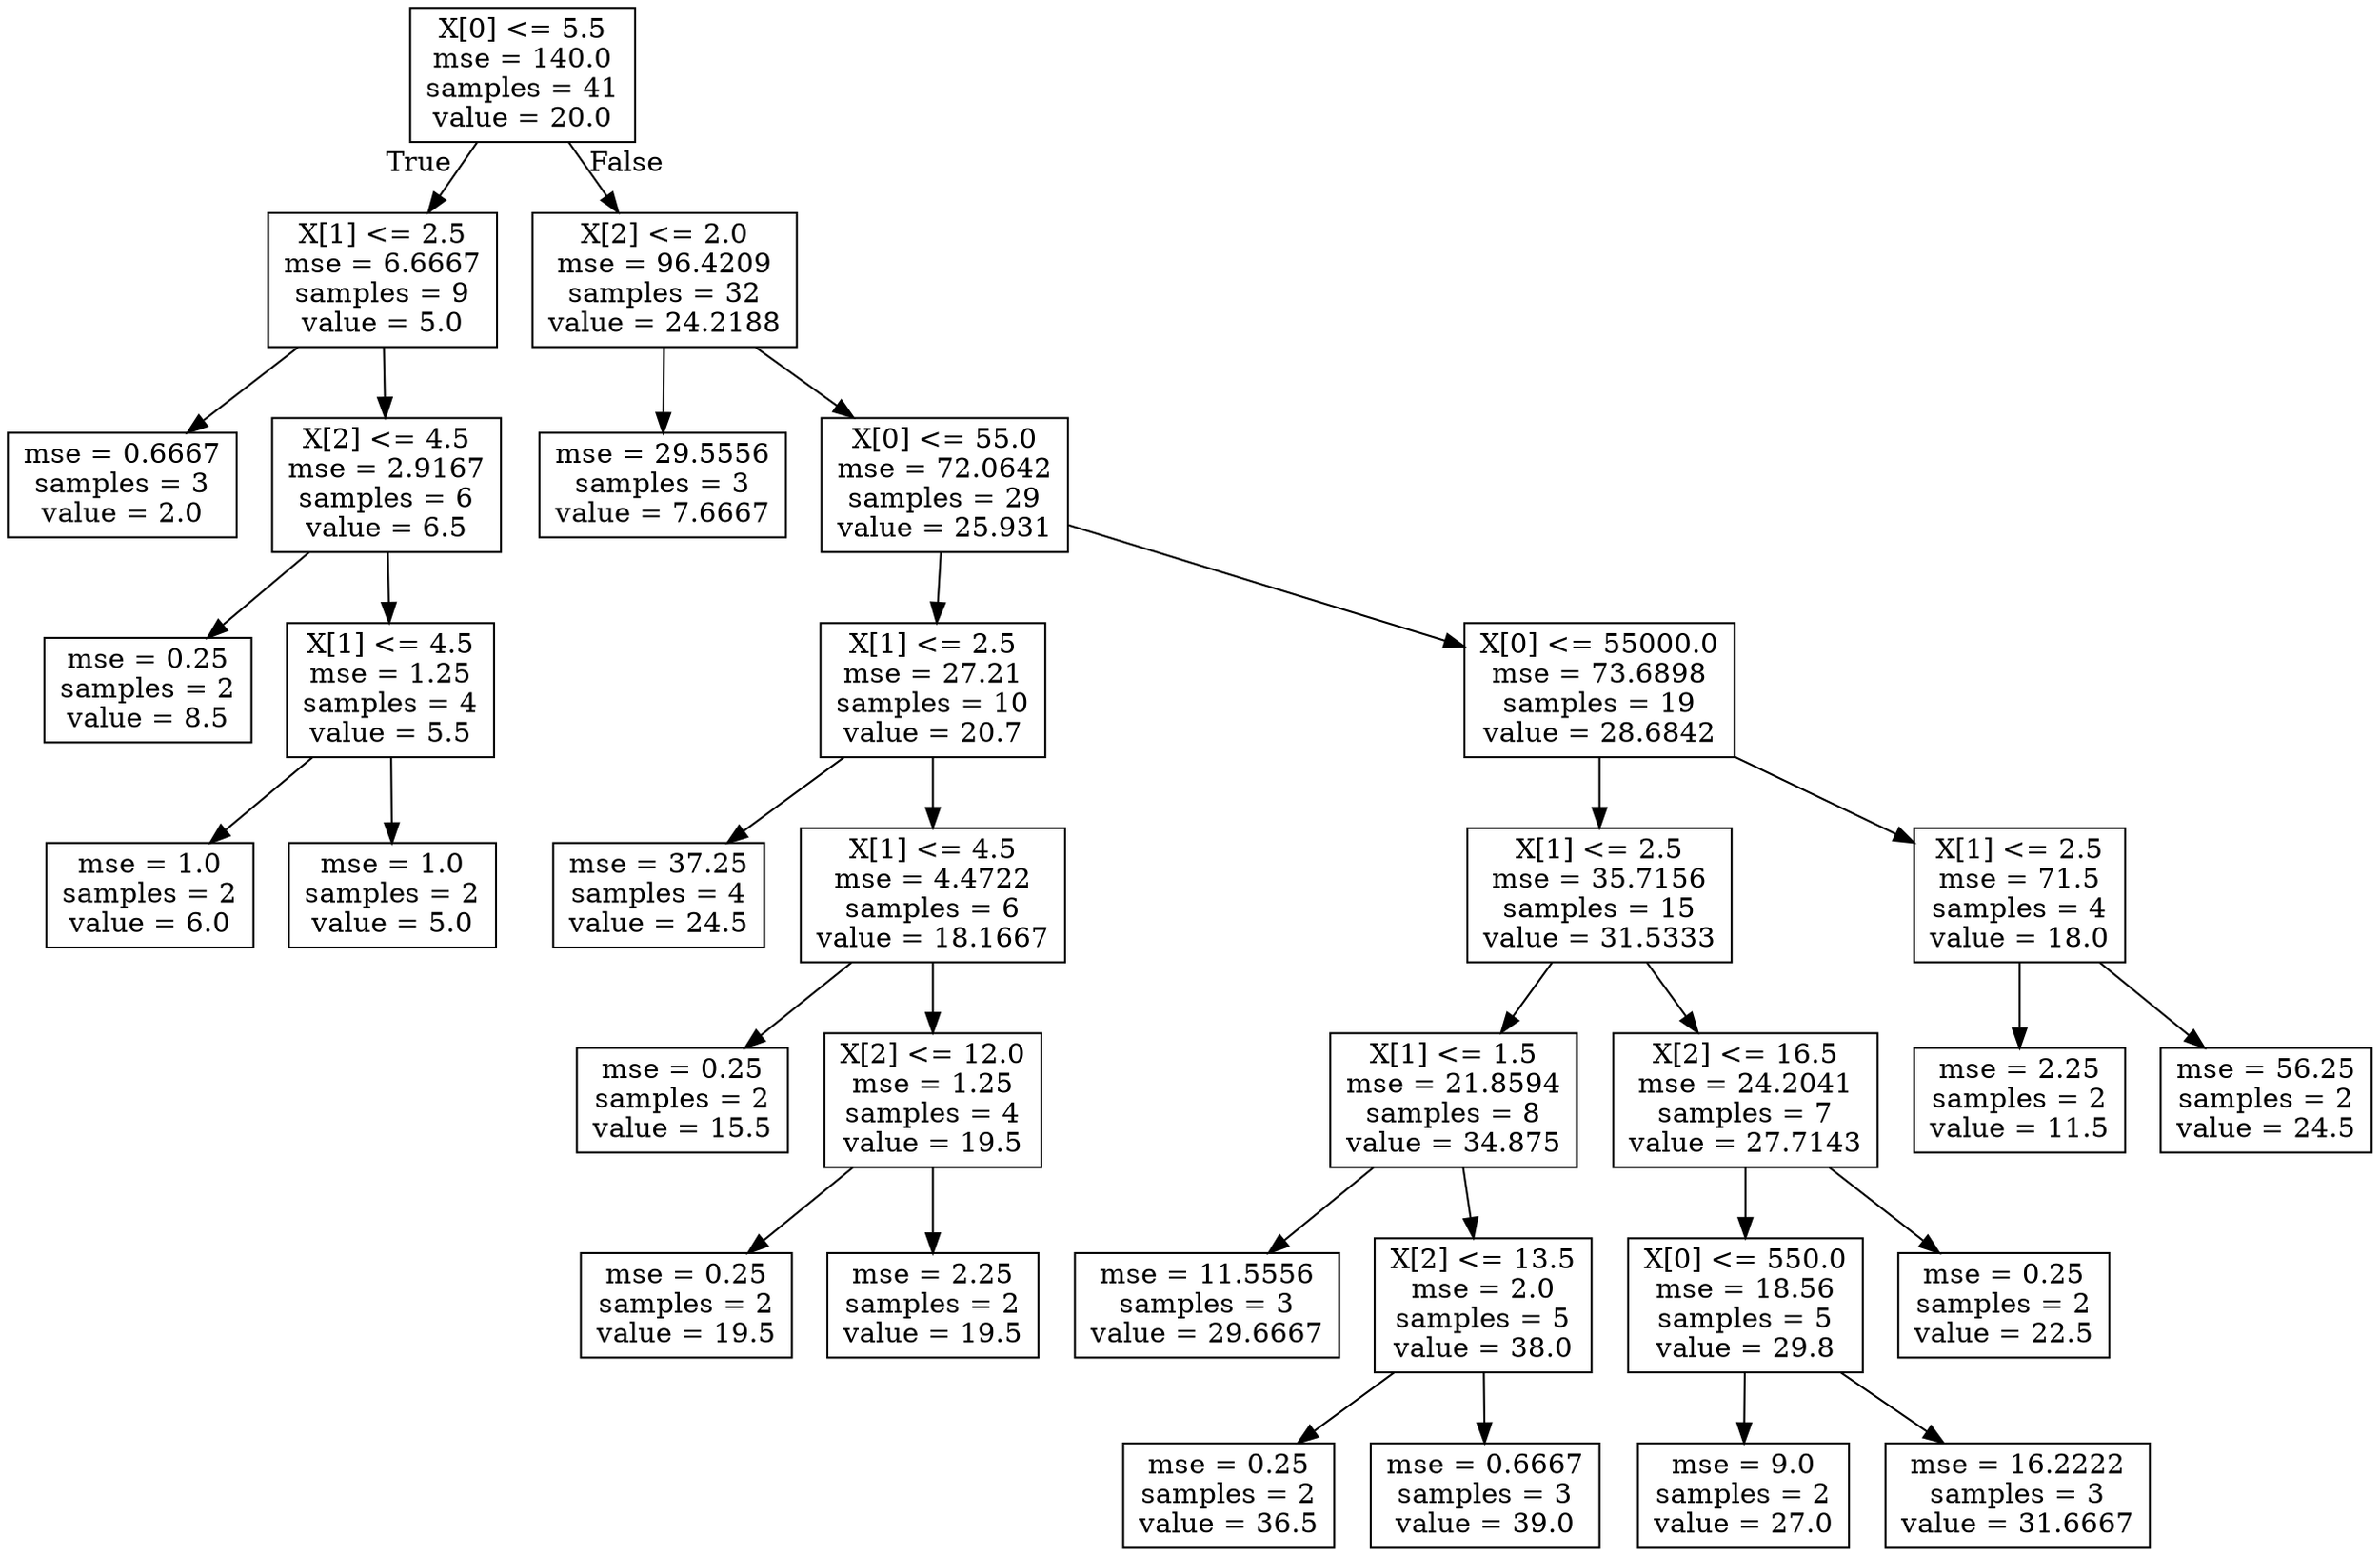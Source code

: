 digraph Tree {
node [shape=box] ;
0 [label="X[0] <= 5.5\nmse = 140.0\nsamples = 41\nvalue = 20.0"] ;
1 [label="X[1] <= 2.5\nmse = 6.6667\nsamples = 9\nvalue = 5.0"] ;
0 -> 1 [labeldistance=2.5, labelangle=45, headlabel="True"] ;
2 [label="mse = 0.6667\nsamples = 3\nvalue = 2.0"] ;
1 -> 2 ;
3 [label="X[2] <= 4.5\nmse = 2.9167\nsamples = 6\nvalue = 6.5"] ;
1 -> 3 ;
4 [label="mse = 0.25\nsamples = 2\nvalue = 8.5"] ;
3 -> 4 ;
5 [label="X[1] <= 4.5\nmse = 1.25\nsamples = 4\nvalue = 5.5"] ;
3 -> 5 ;
6 [label="mse = 1.0\nsamples = 2\nvalue = 6.0"] ;
5 -> 6 ;
7 [label="mse = 1.0\nsamples = 2\nvalue = 5.0"] ;
5 -> 7 ;
8 [label="X[2] <= 2.0\nmse = 96.4209\nsamples = 32\nvalue = 24.2188"] ;
0 -> 8 [labeldistance=2.5, labelangle=-45, headlabel="False"] ;
9 [label="mse = 29.5556\nsamples = 3\nvalue = 7.6667"] ;
8 -> 9 ;
10 [label="X[0] <= 55.0\nmse = 72.0642\nsamples = 29\nvalue = 25.931"] ;
8 -> 10 ;
11 [label="X[1] <= 2.5\nmse = 27.21\nsamples = 10\nvalue = 20.7"] ;
10 -> 11 ;
12 [label="mse = 37.25\nsamples = 4\nvalue = 24.5"] ;
11 -> 12 ;
13 [label="X[1] <= 4.5\nmse = 4.4722\nsamples = 6\nvalue = 18.1667"] ;
11 -> 13 ;
14 [label="mse = 0.25\nsamples = 2\nvalue = 15.5"] ;
13 -> 14 ;
15 [label="X[2] <= 12.0\nmse = 1.25\nsamples = 4\nvalue = 19.5"] ;
13 -> 15 ;
16 [label="mse = 0.25\nsamples = 2\nvalue = 19.5"] ;
15 -> 16 ;
17 [label="mse = 2.25\nsamples = 2\nvalue = 19.5"] ;
15 -> 17 ;
18 [label="X[0] <= 55000.0\nmse = 73.6898\nsamples = 19\nvalue = 28.6842"] ;
10 -> 18 ;
19 [label="X[1] <= 2.5\nmse = 35.7156\nsamples = 15\nvalue = 31.5333"] ;
18 -> 19 ;
20 [label="X[1] <= 1.5\nmse = 21.8594\nsamples = 8\nvalue = 34.875"] ;
19 -> 20 ;
21 [label="mse = 11.5556\nsamples = 3\nvalue = 29.6667"] ;
20 -> 21 ;
22 [label="X[2] <= 13.5\nmse = 2.0\nsamples = 5\nvalue = 38.0"] ;
20 -> 22 ;
23 [label="mse = 0.25\nsamples = 2\nvalue = 36.5"] ;
22 -> 23 ;
24 [label="mse = 0.6667\nsamples = 3\nvalue = 39.0"] ;
22 -> 24 ;
25 [label="X[2] <= 16.5\nmse = 24.2041\nsamples = 7\nvalue = 27.7143"] ;
19 -> 25 ;
26 [label="X[0] <= 550.0\nmse = 18.56\nsamples = 5\nvalue = 29.8"] ;
25 -> 26 ;
27 [label="mse = 9.0\nsamples = 2\nvalue = 27.0"] ;
26 -> 27 ;
28 [label="mse = 16.2222\nsamples = 3\nvalue = 31.6667"] ;
26 -> 28 ;
29 [label="mse = 0.25\nsamples = 2\nvalue = 22.5"] ;
25 -> 29 ;
30 [label="X[1] <= 2.5\nmse = 71.5\nsamples = 4\nvalue = 18.0"] ;
18 -> 30 ;
31 [label="mse = 2.25\nsamples = 2\nvalue = 11.5"] ;
30 -> 31 ;
32 [label="mse = 56.25\nsamples = 2\nvalue = 24.5"] ;
30 -> 32 ;
}
